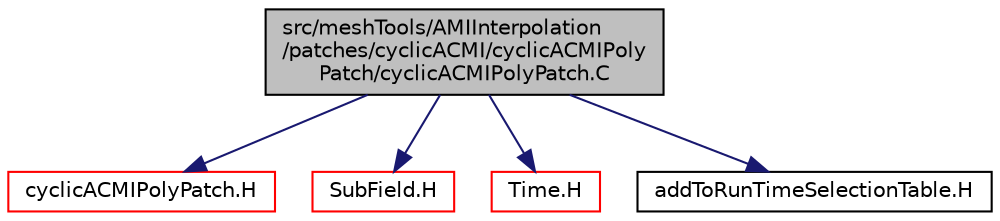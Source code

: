 digraph "src/meshTools/AMIInterpolation/patches/cyclicACMI/cyclicACMIPolyPatch/cyclicACMIPolyPatch.C"
{
  bgcolor="transparent";
  edge [fontname="Helvetica",fontsize="10",labelfontname="Helvetica",labelfontsize="10"];
  node [fontname="Helvetica",fontsize="10",shape=record];
  Node0 [label="src/meshTools/AMIInterpolation\l/patches/cyclicACMI/cyclicACMIPoly\lPatch/cyclicACMIPolyPatch.C",height=0.2,width=0.4,color="black", fillcolor="grey75", style="filled", fontcolor="black"];
  Node0 -> Node1 [color="midnightblue",fontsize="10",style="solid",fontname="Helvetica"];
  Node1 [label="cyclicACMIPolyPatch.H",height=0.2,width=0.4,color="red",URL="$a08051.html"];
  Node0 -> Node225 [color="midnightblue",fontsize="10",style="solid",fontname="Helvetica"];
  Node225 [label="SubField.H",height=0.2,width=0.4,color="red",URL="$a10313.html"];
  Node0 -> Node227 [color="midnightblue",fontsize="10",style="solid",fontname="Helvetica"];
  Node227 [label="Time.H",height=0.2,width=0.4,color="red",URL="$a10025.html"];
  Node0 -> Node266 [color="midnightblue",fontsize="10",style="solid",fontname="Helvetica"];
  Node266 [label="addToRunTimeSelectionTable.H",height=0.2,width=0.4,color="black",URL="$a09989.html",tooltip="Macros for easy insertion into run-time selection tables. "];
}
